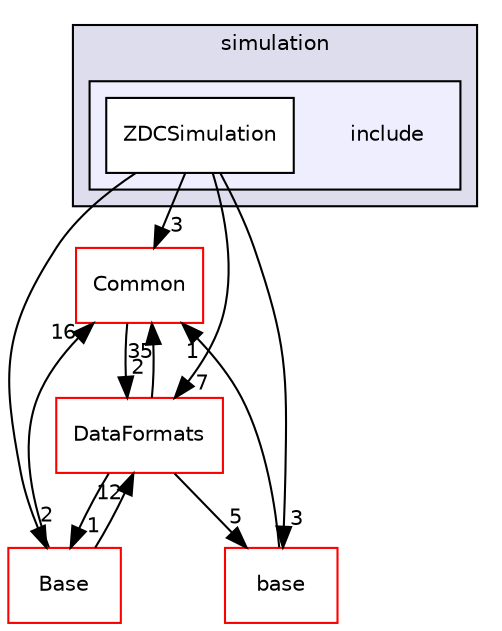 digraph "/home/travis/build/AliceO2Group/AliceO2/Detectors/ZDC/simulation/include" {
  bgcolor=transparent;
  compound=true
  node [ fontsize="10", fontname="Helvetica"];
  edge [ labelfontsize="10", labelfontname="Helvetica"];
  subgraph clusterdir_42e3a2880e2a7a6dc7f4f0567528a1f9 {
    graph [ bgcolor="#ddddee", pencolor="black", label="simulation" fontname="Helvetica", fontsize="10", URL="dir_42e3a2880e2a7a6dc7f4f0567528a1f9.html"]
  subgraph clusterdir_8753232d356b54b3d5b7685c17590977 {
    graph [ bgcolor="#eeeeff", pencolor="black", label="" URL="dir_8753232d356b54b3d5b7685c17590977.html"];
    dir_8753232d356b54b3d5b7685c17590977 [shape=plaintext label="include"];
    dir_552cd58bec32a8db7118ba695264588c [shape=box label="ZDCSimulation" color="black" fillcolor="white" style="filled" URL="dir_552cd58bec32a8db7118ba695264588c.html"];
  }
  }
  dir_4ab6b4cc6a7edbff49100e9123df213f [shape=box label="Common" color="red" URL="dir_4ab6b4cc6a7edbff49100e9123df213f.html"];
  dir_37c90836491b695b472bf98d1be8336b [shape=box label="Base" color="red" URL="dir_37c90836491b695b472bf98d1be8336b.html"];
  dir_9a03fde50984971e6d5cd095204aab10 [shape=box label="base" color="red" URL="dir_9a03fde50984971e6d5cd095204aab10.html"];
  dir_2171f7ec022c5423887b07c69b2f5b48 [shape=box label="DataFormats" color="red" URL="dir_2171f7ec022c5423887b07c69b2f5b48.html"];
  dir_552cd58bec32a8db7118ba695264588c->dir_4ab6b4cc6a7edbff49100e9123df213f [headlabel="3", labeldistance=1.5 headhref="dir_000188_000028.html"];
  dir_552cd58bec32a8db7118ba695264588c->dir_37c90836491b695b472bf98d1be8336b [headlabel="2", labeldistance=1.5 headhref="dir_000188_000275.html"];
  dir_552cd58bec32a8db7118ba695264588c->dir_9a03fde50984971e6d5cd095204aab10 [headlabel="3", labeldistance=1.5 headhref="dir_000188_000172.html"];
  dir_552cd58bec32a8db7118ba695264588c->dir_2171f7ec022c5423887b07c69b2f5b48 [headlabel="7", labeldistance=1.5 headhref="dir_000188_000077.html"];
  dir_4ab6b4cc6a7edbff49100e9123df213f->dir_2171f7ec022c5423887b07c69b2f5b48 [headlabel="2", labeldistance=1.5 headhref="dir_000028_000077.html"];
  dir_37c90836491b695b472bf98d1be8336b->dir_4ab6b4cc6a7edbff49100e9123df213f [headlabel="16", labeldistance=1.5 headhref="dir_000275_000028.html"];
  dir_37c90836491b695b472bf98d1be8336b->dir_2171f7ec022c5423887b07c69b2f5b48 [headlabel="12", labeldistance=1.5 headhref="dir_000275_000077.html"];
  dir_9a03fde50984971e6d5cd095204aab10->dir_4ab6b4cc6a7edbff49100e9123df213f [headlabel="1", labeldistance=1.5 headhref="dir_000172_000028.html"];
  dir_2171f7ec022c5423887b07c69b2f5b48->dir_4ab6b4cc6a7edbff49100e9123df213f [headlabel="35", labeldistance=1.5 headhref="dir_000077_000028.html"];
  dir_2171f7ec022c5423887b07c69b2f5b48->dir_37c90836491b695b472bf98d1be8336b [headlabel="1", labeldistance=1.5 headhref="dir_000077_000275.html"];
  dir_2171f7ec022c5423887b07c69b2f5b48->dir_9a03fde50984971e6d5cd095204aab10 [headlabel="5", labeldistance=1.5 headhref="dir_000077_000172.html"];
}

